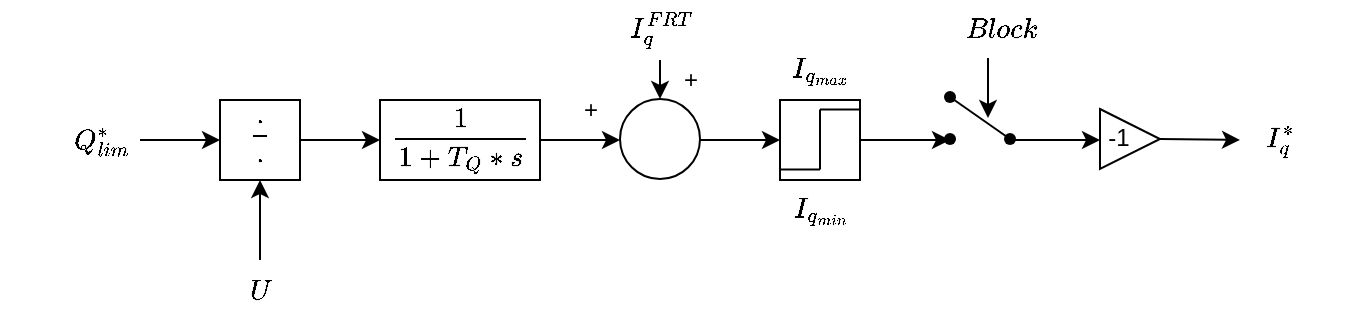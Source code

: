 <mxfile>
    <diagram name="Page-1" id="TxBGnXICfYywJGPobIdO">
        <mxGraphModel dx="904" dy="432" grid="1" gridSize="10" guides="1" tooltips="1" connect="1" arrows="1" fold="1" page="1" pageScale="1" pageWidth="827" pageHeight="1169" math="1" shadow="0">
            <root>
                <mxCell id="0"/>
                <mxCell id="1" parent="0"/>
                <mxCell id="LyXLQViydSq0y4RTof4F-1" value="" style="whiteSpace=wrap;html=1;aspect=fixed;" parent="1" vertex="1">
                    <mxGeometry x="160" y="240" width="40" height="40" as="geometry"/>
                </mxCell>
                <mxCell id="LyXLQViydSq0y4RTof4F-2" value="" style="endArrow=classic;html=1;rounded=0;" parent="1" target="LyXLQViydSq0y4RTof4F-1" edge="1">
                    <mxGeometry width="50" height="50" relative="1" as="geometry">
                        <mxPoint x="120" y="260" as="sourcePoint"/>
                        <mxPoint x="280" y="290" as="targetPoint"/>
                    </mxGeometry>
                </mxCell>
                <mxCell id="LyXLQViydSq0y4RTof4F-4" value="" style="rounded=0;whiteSpace=wrap;html=1;" parent="1" vertex="1">
                    <mxGeometry x="240" y="240" width="80" height="40" as="geometry"/>
                </mxCell>
                <mxCell id="LyXLQViydSq0y4RTof4F-5" value="$$\frac{1}{1+T_Q*s}$$" style="text;html=1;strokeColor=none;fillColor=none;align=center;verticalAlign=middle;whiteSpace=wrap;rounded=0;" parent="1" vertex="1">
                    <mxGeometry x="250" y="245" width="60" height="30" as="geometry"/>
                </mxCell>
                <mxCell id="LyXLQViydSq0y4RTof4F-6" value="" style="endArrow=classic;html=1;rounded=0;exitX=1;exitY=0.5;exitDx=0;exitDy=0;" parent="1" edge="1">
                    <mxGeometry width="50" height="50" relative="1" as="geometry">
                        <mxPoint x="320" y="260" as="sourcePoint"/>
                        <mxPoint x="360" y="260" as="targetPoint"/>
                    </mxGeometry>
                </mxCell>
                <mxCell id="LyXLQViydSq0y4RTof4F-7" value="" style="ellipse;whiteSpace=wrap;html=1;aspect=fixed;" parent="1" vertex="1">
                    <mxGeometry x="360" y="239.5" width="40" height="40" as="geometry"/>
                </mxCell>
                <mxCell id="LyXLQViydSq0y4RTof4F-8" value="" style="endArrow=classic;html=1;rounded=0;entryX=0.5;entryY=0;entryDx=0;entryDy=0;" parent="1" target="LyXLQViydSq0y4RTof4F-7" edge="1">
                    <mxGeometry width="50" height="50" relative="1" as="geometry">
                        <mxPoint x="380" y="220" as="sourcePoint"/>
                        <mxPoint x="380" y="280" as="targetPoint"/>
                    </mxGeometry>
                </mxCell>
                <mxCell id="LyXLQViydSq0y4RTof4F-9" value="" style="endArrow=classic;html=1;rounded=0;" parent="1" edge="1">
                    <mxGeometry width="50" height="50" relative="1" as="geometry">
                        <mxPoint x="400" y="260" as="sourcePoint"/>
                        <mxPoint x="440" y="260" as="targetPoint"/>
                    </mxGeometry>
                </mxCell>
                <mxCell id="LyXLQViydSq0y4RTof4F-10" value="" style="endArrow=none;html=1;rounded=0;" parent="1" edge="1">
                    <mxGeometry width="50" height="50" relative="1" as="geometry">
                        <mxPoint x="420" y="300" as="sourcePoint"/>
                        <mxPoint x="420" y="300" as="targetPoint"/>
                        <Array as="points">
                            <mxPoint x="420" y="300"/>
                        </Array>
                    </mxGeometry>
                </mxCell>
                <mxCell id="LyXLQViydSq0y4RTof4F-12" value="$$I_q^{FRT}$$" style="text;html=1;align=center;verticalAlign=middle;resizable=0;points=[];autosize=1;strokeColor=none;fillColor=none;" parent="1" vertex="1">
                    <mxGeometry x="330" y="190" width="100" height="30" as="geometry"/>
                </mxCell>
                <mxCell id="LyXLQViydSq0y4RTof4F-14" value="+" style="text;html=1;align=center;verticalAlign=middle;resizable=0;points=[];autosize=1;strokeColor=none;fillColor=none;" parent="1" vertex="1">
                    <mxGeometry x="330" y="230" width="30" height="30" as="geometry"/>
                </mxCell>
                <mxCell id="LyXLQViydSq0y4RTof4F-16" value="+" style="text;html=1;align=center;verticalAlign=middle;resizable=0;points=[];autosize=1;strokeColor=none;fillColor=none;" parent="1" vertex="1">
                    <mxGeometry x="380" y="215" width="30" height="30" as="geometry"/>
                </mxCell>
                <mxCell id="LyXLQViydSq0y4RTof4F-17" value="" style="endArrow=classic;html=1;rounded=0;" parent="1" edge="1">
                    <mxGeometry width="50" height="50" relative="1" as="geometry">
                        <mxPoint x="200" y="260" as="sourcePoint"/>
                        <mxPoint x="240" y="260" as="targetPoint"/>
                    </mxGeometry>
                </mxCell>
                <mxCell id="LyXLQViydSq0y4RTof4F-18" value="" style="endArrow=classic;html=1;rounded=0;" parent="1" edge="1">
                    <mxGeometry width="50" height="50" relative="1" as="geometry">
                        <mxPoint x="180" y="320" as="sourcePoint"/>
                        <mxPoint x="180" y="280" as="targetPoint"/>
                    </mxGeometry>
                </mxCell>
                <mxCell id="LyXLQViydSq0y4RTof4F-19" value="$$U$$" style="text;html=1;align=center;verticalAlign=middle;resizable=0;points=[];autosize=1;strokeColor=none;fillColor=none;" parent="1" vertex="1">
                    <mxGeometry x="150" y="320" width="60" height="30" as="geometry"/>
                </mxCell>
                <mxCell id="LyXLQViydSq0y4RTof4F-20" value="$$Q^*_{lim}$$" style="text;html=1;align=center;verticalAlign=middle;resizable=0;points=[];autosize=1;strokeColor=none;fillColor=none;" parent="1" vertex="1">
                    <mxGeometry x="50" y="244.5" width="100" height="30" as="geometry"/>
                </mxCell>
                <mxCell id="LyXLQViydSq0y4RTof4F-21" value="$$\frac{.}{.}$$" style="text;html=1;align=center;verticalAlign=middle;resizable=0;points=[];autosize=1;strokeColor=none;fillColor=none;" parent="1" vertex="1">
                    <mxGeometry x="130" y="245" width="100" height="30" as="geometry"/>
                </mxCell>
                <mxCell id="LyXLQViydSq0y4RTof4F-23" value="" style="whiteSpace=wrap;html=1;aspect=fixed;" parent="1" vertex="1">
                    <mxGeometry x="440" y="240" width="40" height="40" as="geometry"/>
                </mxCell>
                <mxCell id="LyXLQViydSq0y4RTof4F-24" value="" style="endArrow=none;html=1;rounded=0;" parent="1" edge="1">
                    <mxGeometry width="50" height="50" relative="1" as="geometry">
                        <mxPoint x="460" y="244.8" as="sourcePoint"/>
                        <mxPoint x="480" y="244.8" as="targetPoint"/>
                    </mxGeometry>
                </mxCell>
                <mxCell id="LyXLQViydSq0y4RTof4F-25" value="" style="endArrow=none;html=1;rounded=0;" parent="1" edge="1">
                    <mxGeometry width="50" height="50" relative="1" as="geometry">
                        <mxPoint x="460" y="274.8" as="sourcePoint"/>
                        <mxPoint x="460" y="244.8" as="targetPoint"/>
                    </mxGeometry>
                </mxCell>
                <mxCell id="LyXLQViydSq0y4RTof4F-26" value="" style="endArrow=none;html=1;rounded=0;" parent="1" edge="1">
                    <mxGeometry width="50" height="50" relative="1" as="geometry">
                        <mxPoint x="460" y="274.8" as="sourcePoint"/>
                        <mxPoint x="440" y="274.8" as="targetPoint"/>
                    </mxGeometry>
                </mxCell>
                <mxCell id="LyXLQViydSq0y4RTof4F-27" value="$$I_{q_{max}}$$" style="text;html=1;align=center;verticalAlign=middle;resizable=0;points=[];autosize=1;strokeColor=none;fillColor=none;" parent="1" vertex="1">
                    <mxGeometry x="405" y="210" width="110" height="30" as="geometry"/>
                </mxCell>
                <mxCell id="LyXLQViydSq0y4RTof4F-28" value="$$I_{q_{min}}$$" style="text;html=1;align=center;verticalAlign=middle;resizable=0;points=[];autosize=1;strokeColor=none;fillColor=none;" parent="1" vertex="1">
                    <mxGeometry x="405" y="279.5" width="110" height="30" as="geometry"/>
                </mxCell>
                <mxCell id="LyXLQViydSq0y4RTof4F-29" value="" style="shape=waypoint;sketch=0;fillStyle=solid;size=6;pointerEvents=1;points=[];fillColor=none;resizable=0;rotatable=0;perimeter=centerPerimeter;snapToPoint=1;" parent="1" vertex="1">
                    <mxGeometry x="515" y="249.5" width="20" height="20" as="geometry"/>
                </mxCell>
                <mxCell id="LyXLQViydSq0y4RTof4F-30" value="" style="shape=waypoint;sketch=0;fillStyle=solid;size=6;pointerEvents=1;points=[];fillColor=none;resizable=0;rotatable=0;perimeter=centerPerimeter;snapToPoint=1;" parent="1" vertex="1">
                    <mxGeometry x="515" y="228.5" width="20" height="20" as="geometry"/>
                </mxCell>
                <mxCell id="LyXLQViydSq0y4RTof4F-31" value="" style="endArrow=classic;html=1;rounded=0;" parent="1" edge="1">
                    <mxGeometry width="50" height="50" relative="1" as="geometry">
                        <mxPoint x="554" y="260" as="sourcePoint"/>
                        <mxPoint x="600" y="260" as="targetPoint"/>
                    </mxGeometry>
                </mxCell>
                <mxCell id="LyXLQViydSq0y4RTof4F-32" value="" style="endArrow=none;html=1;rounded=0;" parent="1" source="LyXLQViydSq0y4RTof4F-33" target="LyXLQViydSq0y4RTof4F-30" edge="1">
                    <mxGeometry width="50" height="50" relative="1" as="geometry">
                        <mxPoint x="545" y="260" as="sourcePoint"/>
                        <mxPoint x="475" y="270" as="targetPoint"/>
                    </mxGeometry>
                </mxCell>
                <mxCell id="LyXLQViydSq0y4RTof4F-33" value="" style="shape=waypoint;sketch=0;fillStyle=solid;size=6;pointerEvents=1;points=[];fillColor=none;resizable=0;rotatable=0;perimeter=centerPerimeter;snapToPoint=1;" parent="1" vertex="1">
                    <mxGeometry x="545" y="249.5" width="20" height="20" as="geometry"/>
                </mxCell>
                <mxCell id="LyXLQViydSq0y4RTof4F-34" value="" style="endArrow=classic;html=1;rounded=0;" parent="1" edge="1">
                    <mxGeometry width="50" height="50" relative="1" as="geometry">
                        <mxPoint x="544" y="219" as="sourcePoint"/>
                        <mxPoint x="544" y="249" as="targetPoint"/>
                    </mxGeometry>
                </mxCell>
                <mxCell id="LyXLQViydSq0y4RTof4F-35" value="$$Block$$" style="text;html=1;align=center;verticalAlign=middle;resizable=0;points=[];autosize=1;strokeColor=none;fillColor=none;" parent="1" vertex="1">
                    <mxGeometry x="510" y="190" width="80" height="30" as="geometry"/>
                </mxCell>
                <mxCell id="LyXLQViydSq0y4RTof4F-36" value="" style="endArrow=classic;html=1;rounded=0;" parent="1" edge="1">
                    <mxGeometry width="50" height="50" relative="1" as="geometry">
                        <mxPoint x="480" y="260" as="sourcePoint"/>
                        <mxPoint x="525" y="260" as="targetPoint"/>
                    </mxGeometry>
                </mxCell>
                <mxCell id="LyXLQViydSq0y4RTof4F-37" value="" style="triangle;whiteSpace=wrap;html=1;" parent="1" vertex="1">
                    <mxGeometry x="600" y="244.5" width="30" height="30" as="geometry"/>
                </mxCell>
                <mxCell id="LyXLQViydSq0y4RTof4F-38" value="-1" style="text;html=1;align=center;verticalAlign=middle;resizable=0;points=[];autosize=1;strokeColor=none;fillColor=none;" parent="1" vertex="1">
                    <mxGeometry x="594" y="244" width="30" height="30" as="geometry"/>
                </mxCell>
                <mxCell id="LyXLQViydSq0y4RTof4F-40" value="" style="endArrow=classic;html=1;rounded=0;exitX=1;exitY=0.5;exitDx=0;exitDy=0;" parent="1" source="LyXLQViydSq0y4RTof4F-37" edge="1">
                    <mxGeometry width="50" height="50" relative="1" as="geometry">
                        <mxPoint x="564" y="270" as="sourcePoint"/>
                        <mxPoint x="670" y="260" as="targetPoint"/>
                    </mxGeometry>
                </mxCell>
                <mxCell id="LyXLQViydSq0y4RTof4F-41" value="$$I_q^*$$" style="text;html=1;align=center;verticalAlign=middle;resizable=0;points=[];autosize=1;strokeColor=none;fillColor=none;" parent="1" vertex="1">
                    <mxGeometry x="650" y="245" width="80" height="30" as="geometry"/>
                </mxCell>
            </root>
        </mxGraphModel>
    </diagram>
</mxfile>